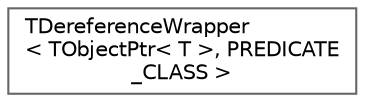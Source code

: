 digraph "Graphical Class Hierarchy"
{
 // INTERACTIVE_SVG=YES
 // LATEX_PDF_SIZE
  bgcolor="transparent";
  edge [fontname=Helvetica,fontsize=10,labelfontname=Helvetica,labelfontsize=10];
  node [fontname=Helvetica,fontsize=10,shape=box,height=0.2,width=0.4];
  rankdir="LR";
  Node0 [id="Node000000",label="TDereferenceWrapper\l\< TObjectPtr\< T \>, PREDICATE\l_CLASS \>",height=0.2,width=0.4,color="grey40", fillcolor="white", style="filled",URL="$da/d93/structTDereferenceWrapper_3_01TObjectPtr_3_01T_01_4_00_01PREDICATE__CLASS_01_4.html",tooltip=" "];
}
